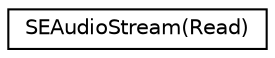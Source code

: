 digraph "Graphical Class Hierarchy"
{
  edge [fontname="Helvetica",fontsize="10",labelfontname="Helvetica",labelfontsize="10"];
  node [fontname="Helvetica",fontsize="10",shape=record];
  rankdir="LR";
  Node1 [label="SEAudioStream(Read)",height=0.2,width=0.4,color="black", fillcolor="white", style="filled",URL="$category_s_e_audio_stream_07_read_08.html"];
}
